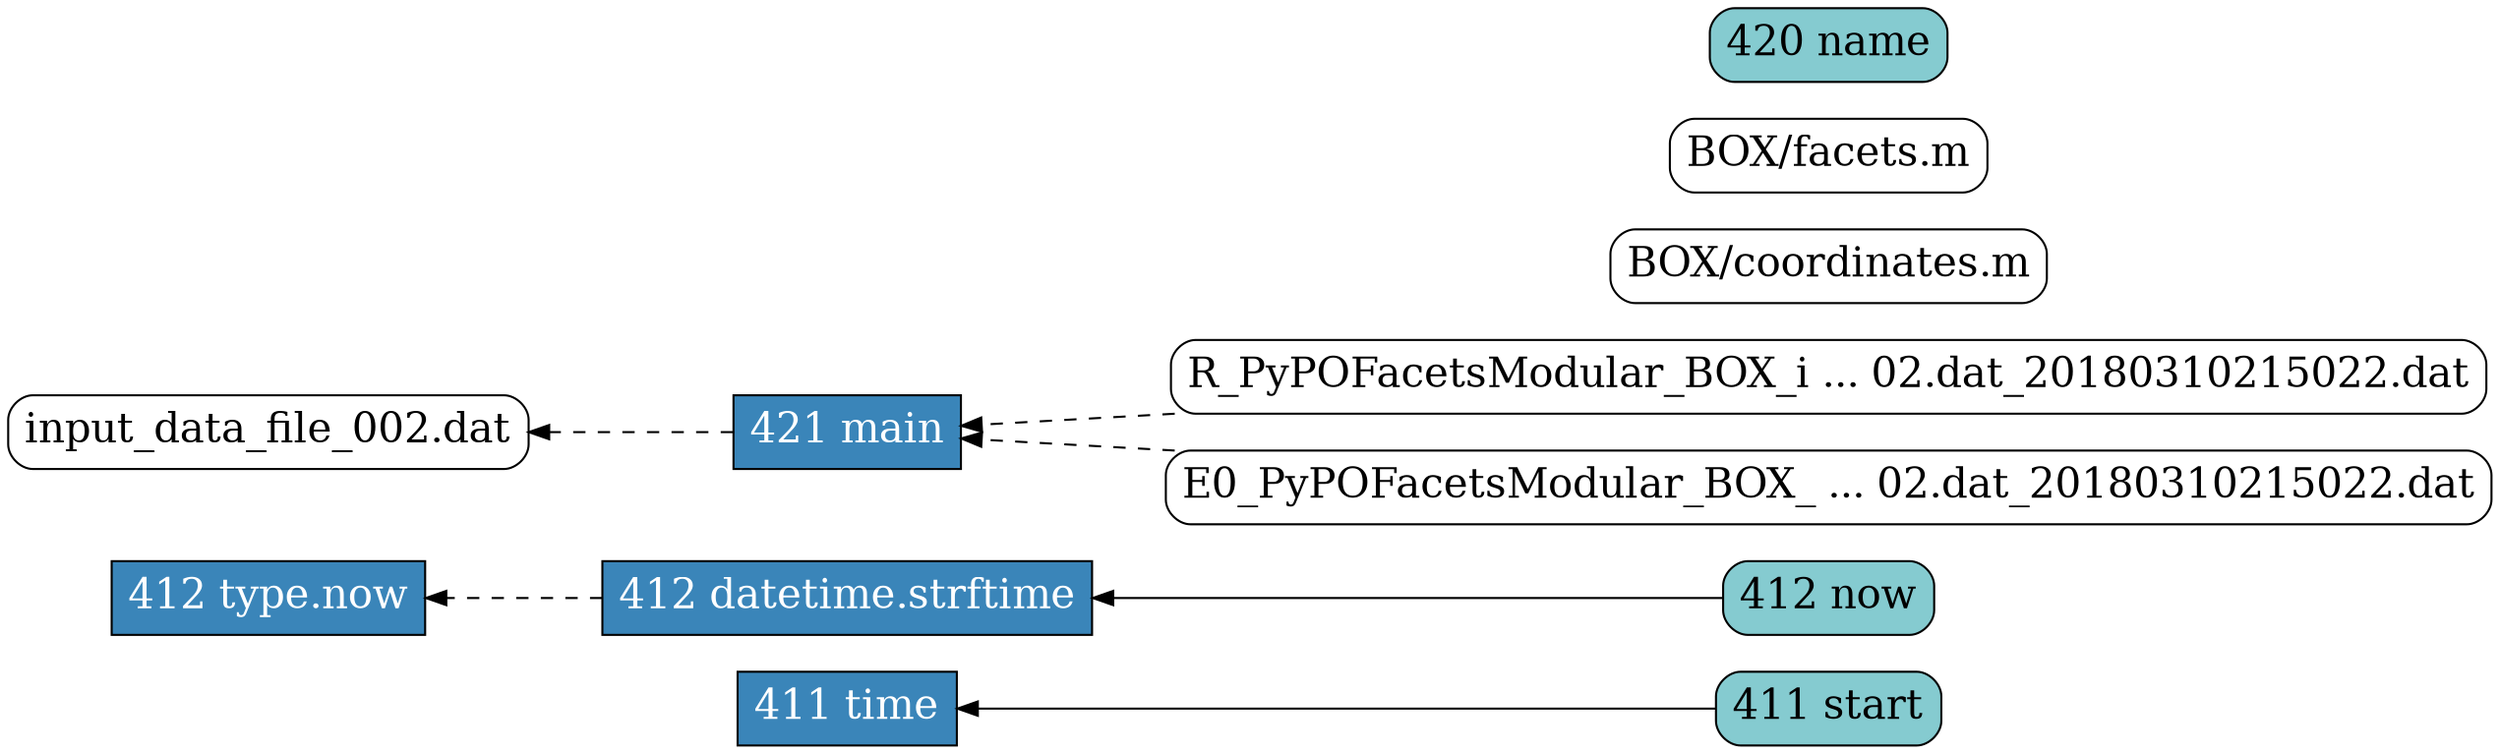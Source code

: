 digraph dependency {
    rankdir=RL;
    node[fontsize=20]
    v_1_40 [label="411 time" fillcolor="#3A85B9" fontcolor="white" shape="box" style="filled"];
    v_1_41 [label="411 start" fillcolor="#85CBD0" fontcolor="black" shape="box" style="rounded,filled"];
    v_1_45 [label="412 type.now" fillcolor="#3A85B9" fontcolor="white" shape="box" style="filled"];
    v_1_48 [label="412 datetime.strftime" fillcolor="#3A85B9" fontcolor="white" shape="box" style="filled"];
    v_1_48 [label="412 datetime.strftime" fillcolor="#3A85B9" fontcolor="white" shape="box" style="filled"];
    v_1_49 [label="412 now" fillcolor="#85CBD0" fontcolor="black" shape="box" style="rounded,filled"];
    a_1 [label="input_data_file_002.dat" fillcolor="white" fontcolor="black" shape="box" style="rounded,filled"];
    a_2 [label="BOX/coordinates.m" fillcolor="white" fontcolor="black" shape="box" style="rounded,filled"];
    a_4 [label="BOX/facets.m" fillcolor="white" fontcolor="black" shape="box" style="rounded,filled"];
    a_5 [label="R_PyPOFacetsModular_BOX_i ... 02.dat_20180310215022.dat" fillcolor="white" fontcolor="black" shape="box" style="rounded,filled"];
    a_6 [label="E0_PyPOFacetsModular_BOX_ ... 02.dat_20180310215022.dat" fillcolor="white" fontcolor="black" shape="box" style="rounded,filled"];
    v_1_2053 [label="421 main" fillcolor="#3A85B9" fontcolor="white" shape="box" style="filled"];
    v_1_51 [label="420 name" fillcolor="#85CBD0" fontcolor="black" shape="box" style="rounded,filled"];
    a_5 -> v_1_2053 [style="dashed"];
    v_1_2053 -> a_1 [style="dashed"];
    a_6 -> v_1_2053 [style="dashed"];
    v_1_41 -> v_1_40 [style=""];
    v_1_48 -> v_1_45 [style="dashed"];
    v_1_49 -> v_1_48 [style=""];
}
